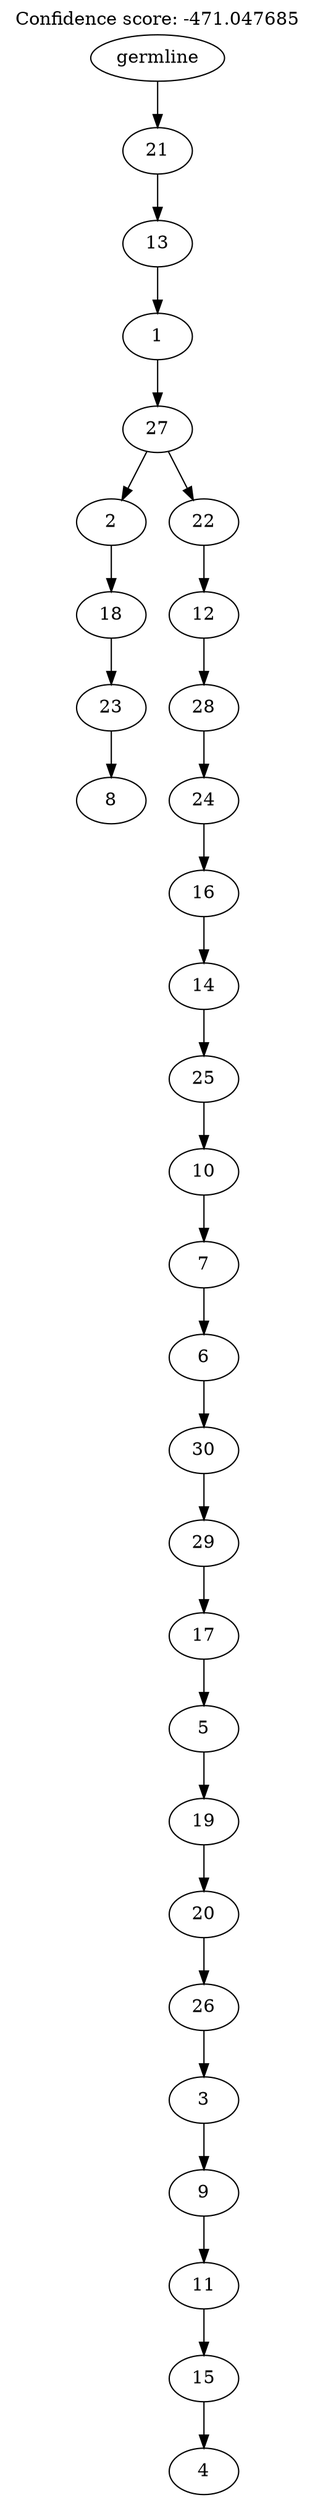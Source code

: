 digraph g {
	"29" -> "30";
	"30" [label="8"];
	"28" -> "29";
	"29" [label="23"];
	"27" -> "28";
	"28" [label="18"];
	"25" -> "26";
	"26" [label="4"];
	"24" -> "25";
	"25" [label="15"];
	"23" -> "24";
	"24" [label="11"];
	"22" -> "23";
	"23" [label="9"];
	"21" -> "22";
	"22" [label="3"];
	"20" -> "21";
	"21" [label="26"];
	"19" -> "20";
	"20" [label="20"];
	"18" -> "19";
	"19" [label="19"];
	"17" -> "18";
	"18" [label="5"];
	"16" -> "17";
	"17" [label="17"];
	"15" -> "16";
	"16" [label="29"];
	"14" -> "15";
	"15" [label="30"];
	"13" -> "14";
	"14" [label="6"];
	"12" -> "13";
	"13" [label="7"];
	"11" -> "12";
	"12" [label="10"];
	"10" -> "11";
	"11" [label="25"];
	"9" -> "10";
	"10" [label="14"];
	"8" -> "9";
	"9" [label="16"];
	"7" -> "8";
	"8" [label="24"];
	"6" -> "7";
	"7" [label="28"];
	"5" -> "6";
	"6" [label="12"];
	"4" -> "5";
	"5" [label="22"];
	"4" -> "27";
	"27" [label="2"];
	"3" -> "4";
	"4" [label="27"];
	"2" -> "3";
	"3" [label="1"];
	"1" -> "2";
	"2" [label="13"];
	"0" -> "1";
	"1" [label="21"];
	"0" [label="germline"];
	labelloc="t";
	label="Confidence score: -471.047685";
}
